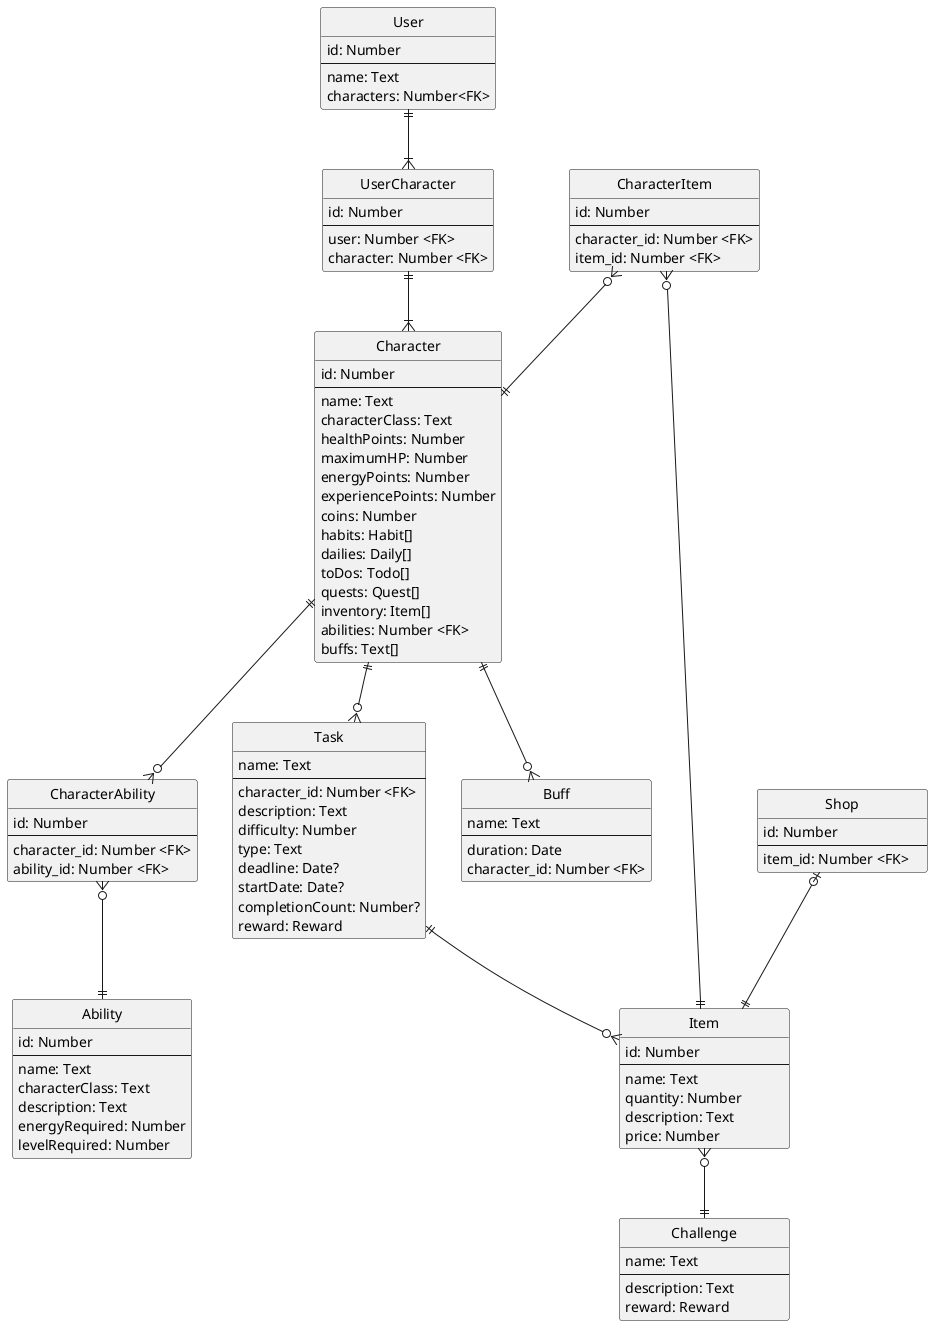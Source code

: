 @startuml er

    hide circle
    skinparam minClassWidth 170

    Entity User{
        id: Number
        ---
        name: Text
        characters: Number<FK>
    }

    Entity UserCharacter{
        id: Number
        ---
        user: Number <FK>
        character: Number <FK>
    }

   Entity Character{
       id: Number
       ---
       name: Text
       characterClass: Text
       healthPoints: Number
       maximumHP: Number
       energyPoints: Number
       experiencePoints: Number
       coins: Number
       habits: Habit[]
       dailies: Daily[]
       toDos: Todo[]
       quests: Quest[]
       inventory: Item[]
       abilities: Number <FK>
       buffs: Text[]
   }

    Entity Ability{
        id: Number
        ---
        name: Text
        characterClass: Text
        description: Text
        energyRequired: Number
        levelRequired: Number
    }

    Entity CharacterAbility{
        id: Number
        ---
        character_id: Number <FK>
        ability_id: Number <FK>
    }

    Entity Challenge{
        name: Text
        ---
        description: Text
        reward: Reward
    }

    Entity Task{
        name: Text
        ---
        character_id: Number <FK>
        description: Text
        difficulty: Number
        type: Text
        deadline: Date?
        startDate: Date?
        completionCount: Number?
        reward: Reward
    }

    Entity Item{
        id: Number
        ---
        name: Text
        quantity: Number
        description: Text
        price: Number
    }

    Entity CharacterItem{
        id: Number
        ---
        character_id: Number <FK>
        item_id: Number <FK>
    }

    Entity Shop{
        id: Number
        ---
        item_id: Number <FK>
    }

    entity Buff{
        name: Text
        ---
        duration: Date
        character_id: Number <FK>
    }

User ||--|{ UserCharacter
UserCharacter ||--|{ Character
Character ||--o{ CharacterAbility
CharacterAbility }o--|| Ability
Item }o--|| Challenge
Character ||--o{ Task
Task ||--o{ Item
Shop |o--|| Item
CharacterItem }o--|| Character
CharacterItem }o--|| Item
Character ||--o{ Buff

@enduml